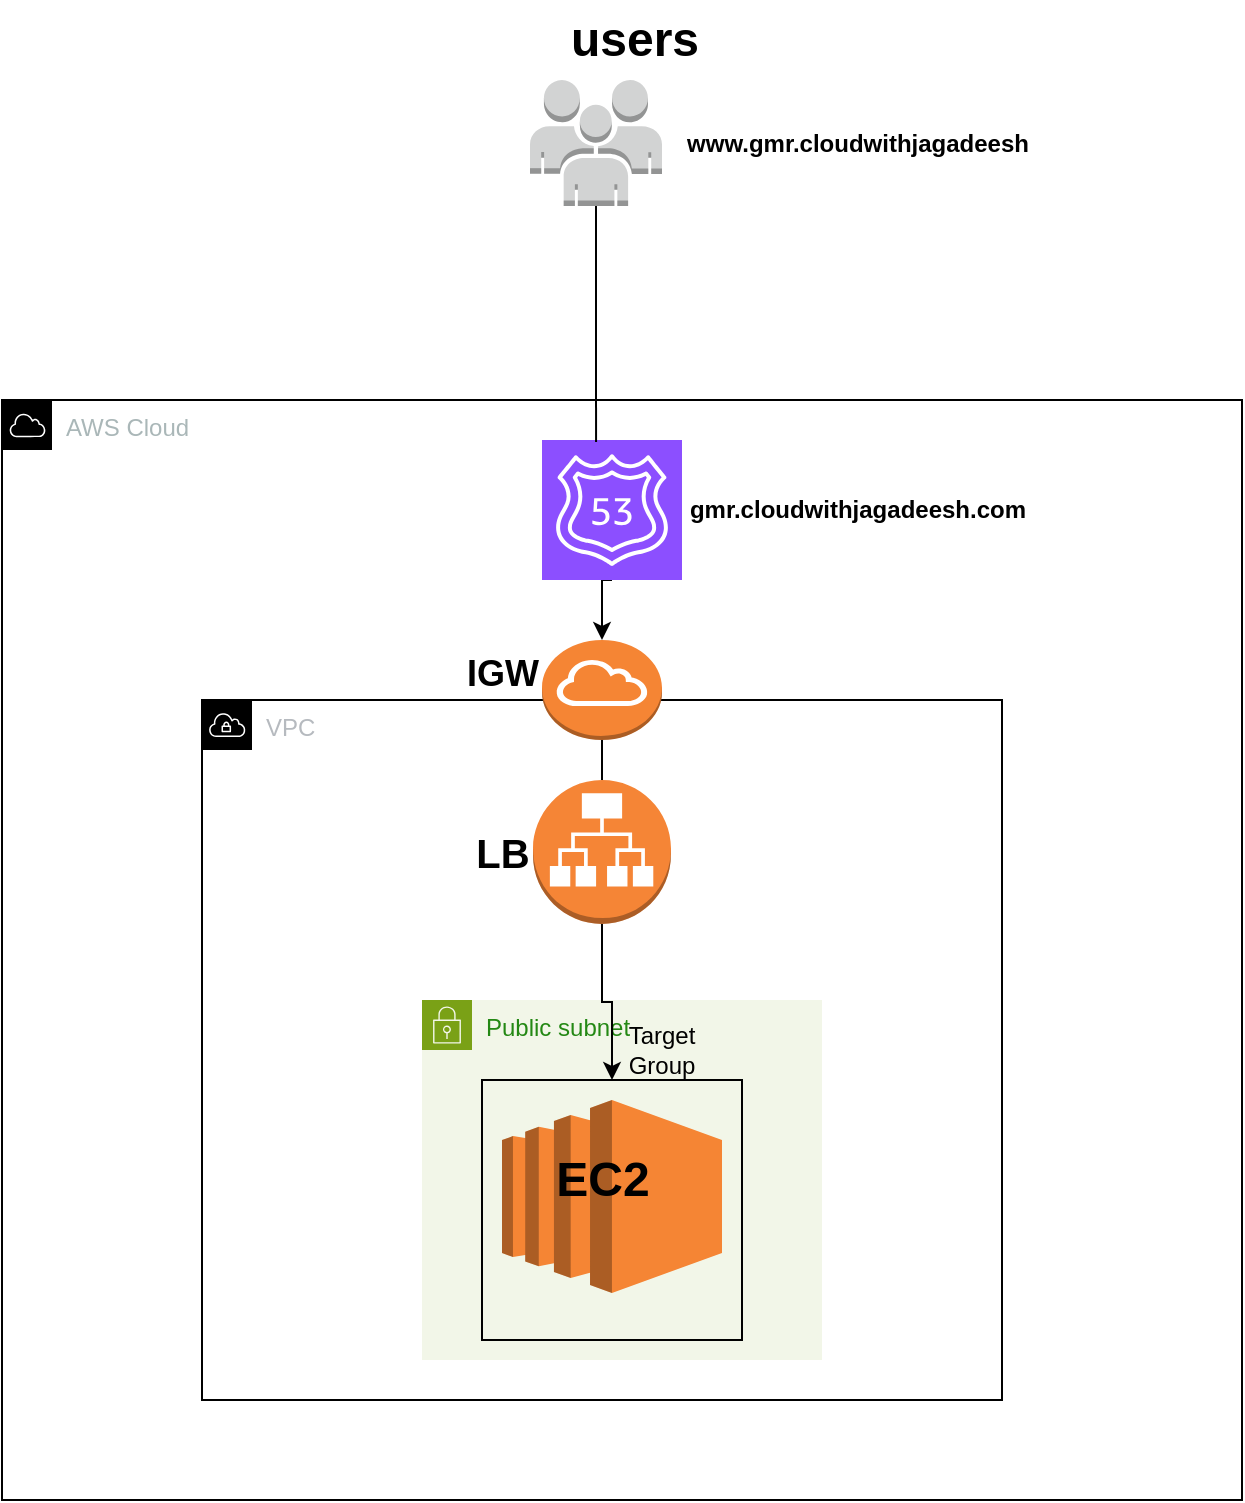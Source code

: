 <mxfile version="24.0.4" type="device">
  <diagram name="Page-1" id="YgBqNYFpUbtydnjwGesW">
    <mxGraphModel dx="880" dy="-382" grid="1" gridSize="10" guides="1" tooltips="1" connect="1" arrows="1" fold="1" page="1" pageScale="1" pageWidth="1100" pageHeight="850" math="0" shadow="0">
      <root>
        <mxCell id="0" />
        <mxCell id="1" parent="0" />
        <mxCell id="RGGTpV-_Let40hKGZ3-E-6" value="AWS Cloud" style="sketch=0;outlineConnect=0;gradientColor=none;html=1;whiteSpace=wrap;fontSize=12;fontStyle=0;shape=mxgraph.aws4.group;grIcon=mxgraph.aws4.group_aws_cloud;strokeColor=default;fillColor=none;verticalAlign=top;align=left;spacingLeft=30;fontColor=#AAB7B8;dashed=0;" vertex="1" parent="1">
          <mxGeometry x="140" y="1140" width="620" height="550" as="geometry" />
        </mxCell>
        <mxCell id="RGGTpV-_Let40hKGZ3-E-7" value="VPC" style="sketch=0;outlineConnect=0;gradientColor=none;html=1;whiteSpace=wrap;fontSize=12;fontStyle=0;shape=mxgraph.aws4.group;grIcon=mxgraph.aws4.group_vpc;strokeColor=#000000;fillColor=none;verticalAlign=top;align=left;spacingLeft=30;fontColor=#B6BABF;dashed=0;" vertex="1" parent="1">
          <mxGeometry x="240" y="1290" width="400" height="350" as="geometry" />
        </mxCell>
        <mxCell id="RGGTpV-_Let40hKGZ3-E-8" value="Public subnet" style="points=[[0,0],[0.25,0],[0.5,0],[0.75,0],[1,0],[1,0.25],[1,0.5],[1,0.75],[1,1],[0.75,1],[0.5,1],[0.25,1],[0,1],[0,0.75],[0,0.5],[0,0.25]];outlineConnect=0;gradientColor=none;html=1;whiteSpace=wrap;fontSize=12;fontStyle=0;container=1;pointerEvents=0;collapsible=0;recursiveResize=0;shape=mxgraph.aws4.group;grIcon=mxgraph.aws4.group_security_group;grStroke=0;strokeColor=#7AA116;fillColor=#F2F6E8;verticalAlign=top;align=left;spacingLeft=30;fontColor=#248814;dashed=0;" vertex="1" parent="1">
          <mxGeometry x="350" y="1440" width="200" height="180" as="geometry" />
        </mxCell>
        <mxCell id="RGGTpV-_Let40hKGZ3-E-9" value="" style="outlineConnect=0;dashed=0;verticalLabelPosition=bottom;verticalAlign=top;align=center;html=1;shape=mxgraph.aws3.ec2;fillColor=#F58534;gradientColor=none;" vertex="1" parent="RGGTpV-_Let40hKGZ3-E-8">
          <mxGeometry x="40" y="50" width="110" height="96.5" as="geometry" />
        </mxCell>
        <mxCell id="RGGTpV-_Let40hKGZ3-E-16" value="" style="whiteSpace=wrap;html=1;aspect=fixed;fillColor=none;" vertex="1" parent="RGGTpV-_Let40hKGZ3-E-8">
          <mxGeometry x="30" y="40" width="130" height="130" as="geometry" />
        </mxCell>
        <mxCell id="RGGTpV-_Let40hKGZ3-E-27" value="EC2" style="text;strokeColor=none;fillColor=none;html=1;fontSize=24;fontStyle=1;verticalAlign=middle;align=center;" vertex="1" parent="RGGTpV-_Let40hKGZ3-E-8">
          <mxGeometry x="40" y="70" width="100" height="40" as="geometry" />
        </mxCell>
        <mxCell id="RGGTpV-_Let40hKGZ3-E-18" style="edgeStyle=orthogonalEdgeStyle;rounded=0;orthogonalLoop=1;jettySize=auto;html=1;exitX=0.5;exitY=1;exitDx=0;exitDy=0;exitPerimeter=0;entryX=0.5;entryY=0;entryDx=0;entryDy=0;" edge="1" parent="1" source="RGGTpV-_Let40hKGZ3-E-10" target="RGGTpV-_Let40hKGZ3-E-16">
          <mxGeometry relative="1" as="geometry" />
        </mxCell>
        <mxCell id="RGGTpV-_Let40hKGZ3-E-10" value="" style="outlineConnect=0;dashed=0;verticalLabelPosition=bottom;verticalAlign=top;align=center;html=1;shape=mxgraph.aws3.application_load_balancer;fillColor=#F58536;gradientColor=none;" vertex="1" parent="1">
          <mxGeometry x="405.5" y="1330" width="69" height="72" as="geometry" />
        </mxCell>
        <mxCell id="RGGTpV-_Let40hKGZ3-E-19" value="" style="outlineConnect=0;dashed=0;verticalLabelPosition=bottom;verticalAlign=top;align=center;html=1;shape=mxgraph.aws3.internet_gateway;fillColor=#F58534;gradientColor=none;" vertex="1" parent="1">
          <mxGeometry x="410" y="1260" width="60" height="50" as="geometry" />
        </mxCell>
        <mxCell id="RGGTpV-_Let40hKGZ3-E-23" style="edgeStyle=orthogonalEdgeStyle;rounded=0;orthogonalLoop=1;jettySize=auto;html=1;exitX=0.5;exitY=1;exitDx=0;exitDy=0;exitPerimeter=0;" edge="1" parent="1" source="RGGTpV-_Let40hKGZ3-E-20" target="RGGTpV-_Let40hKGZ3-E-19">
          <mxGeometry relative="1" as="geometry">
            <Array as="points">
              <mxPoint x="440" y="1230" />
            </Array>
          </mxGeometry>
        </mxCell>
        <mxCell id="RGGTpV-_Let40hKGZ3-E-20" value="" style="sketch=0;points=[[0,0,0],[0.25,0,0],[0.5,0,0],[0.75,0,0],[1,0,0],[0,1,0],[0.25,1,0],[0.5,1,0],[0.75,1,0],[1,1,0],[0,0.25,0],[0,0.5,0],[0,0.75,0],[1,0.25,0],[1,0.5,0],[1,0.75,0]];outlineConnect=0;fontColor=#232F3E;fillColor=#8C4FFF;strokeColor=#ffffff;dashed=0;verticalLabelPosition=bottom;verticalAlign=top;align=center;html=1;fontSize=12;fontStyle=0;aspect=fixed;shape=mxgraph.aws4.resourceIcon;resIcon=mxgraph.aws4.route_53;" vertex="1" parent="1">
          <mxGeometry x="410" y="1160" width="70" height="70" as="geometry" />
        </mxCell>
        <mxCell id="RGGTpV-_Let40hKGZ3-E-21" value="" style="endArrow=none;html=1;rounded=0;exitX=0.5;exitY=1;exitDx=0;exitDy=0;exitPerimeter=0;entryX=0.5;entryY=0;entryDx=0;entryDy=0;entryPerimeter=0;" edge="1" parent="1" source="RGGTpV-_Let40hKGZ3-E-19" target="RGGTpV-_Let40hKGZ3-E-10">
          <mxGeometry width="50" height="50" relative="1" as="geometry">
            <mxPoint x="400" y="1400" as="sourcePoint" />
            <mxPoint x="450" y="1350" as="targetPoint" />
          </mxGeometry>
        </mxCell>
        <mxCell id="RGGTpV-_Let40hKGZ3-E-24" value="" style="outlineConnect=0;dashed=0;verticalLabelPosition=bottom;verticalAlign=top;align=center;html=1;shape=mxgraph.aws3.users;fillColor=#D2D3D3;gradientColor=none;" vertex="1" parent="1">
          <mxGeometry x="404" y="980" width="66" height="63" as="geometry" />
        </mxCell>
        <mxCell id="RGGTpV-_Let40hKGZ3-E-25" value="" style="endArrow=none;html=1;rounded=0;exitX=0.5;exitY=1;exitDx=0;exitDy=0;exitPerimeter=0;entryX=0.386;entryY=0.014;entryDx=0;entryDy=0;entryPerimeter=0;" edge="1" parent="1" source="RGGTpV-_Let40hKGZ3-E-24" target="RGGTpV-_Let40hKGZ3-E-20">
          <mxGeometry width="50" height="50" relative="1" as="geometry">
            <mxPoint x="400" y="1160" as="sourcePoint" />
            <mxPoint x="450" y="1110" as="targetPoint" />
          </mxGeometry>
        </mxCell>
        <mxCell id="RGGTpV-_Let40hKGZ3-E-28" value="Target Group" style="text;html=1;align=center;verticalAlign=middle;whiteSpace=wrap;rounded=0;" vertex="1" parent="1">
          <mxGeometry x="440" y="1450" width="60" height="30" as="geometry" />
        </mxCell>
        <mxCell id="RGGTpV-_Let40hKGZ3-E-30" value="&lt;span style=&quot;font-size: 20px;&quot;&gt;LB&lt;/span&gt;" style="text;strokeColor=none;fillColor=none;html=1;fontSize=24;fontStyle=1;verticalAlign=middle;align=center;" vertex="1" parent="1">
          <mxGeometry x="340" y="1346" width="100" height="40" as="geometry" />
        </mxCell>
        <mxCell id="RGGTpV-_Let40hKGZ3-E-31" value="&lt;font style=&quot;font-size: 18px;&quot;&gt;IGW&lt;/font&gt;" style="text;strokeColor=none;fillColor=none;html=1;fontSize=24;fontStyle=1;verticalAlign=middle;align=center;" vertex="1" parent="1">
          <mxGeometry x="340" y="1255" width="100" height="40" as="geometry" />
        </mxCell>
        <mxCell id="RGGTpV-_Let40hKGZ3-E-32" value="users" style="text;strokeColor=none;fillColor=none;html=1;fontSize=24;fontStyle=1;verticalAlign=middle;align=center;" vertex="1" parent="1">
          <mxGeometry x="405.5" y="940" width="100" height="40" as="geometry" />
        </mxCell>
        <mxCell id="RGGTpV-_Let40hKGZ3-E-33" value="&lt;b&gt;gmr.cloudwithjagadeesh.com&lt;/b&gt;" style="text;html=1;align=center;verticalAlign=middle;whiteSpace=wrap;rounded=0;" vertex="1" parent="1">
          <mxGeometry x="480" y="1180" width="175.5" height="30" as="geometry" />
        </mxCell>
        <mxCell id="RGGTpV-_Let40hKGZ3-E-34" value="www.gmr.cloudwithjagadeesh" style="text;html=1;align=center;verticalAlign=middle;whiteSpace=wrap;rounded=0;fontStyle=1" vertex="1" parent="1">
          <mxGeometry x="537.75" y="996.5" width="60" height="30" as="geometry" />
        </mxCell>
      </root>
    </mxGraphModel>
  </diagram>
</mxfile>
